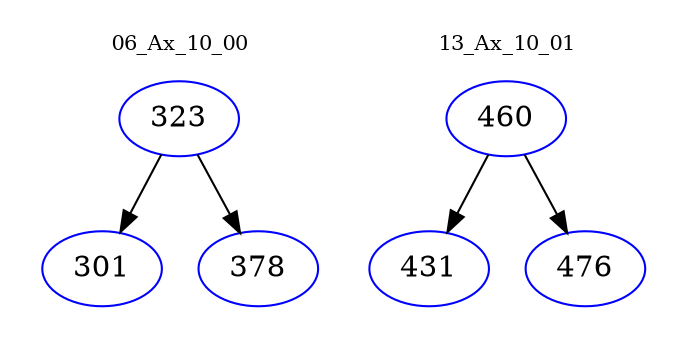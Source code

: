 digraph{
subgraph cluster_0 {
color = white
label = "06_Ax_10_00";
fontsize=10;
T0_323 [label="323", color="blue"]
T0_323 -> T0_301 [color="black"]
T0_301 [label="301", color="blue"]
T0_323 -> T0_378 [color="black"]
T0_378 [label="378", color="blue"]
}
subgraph cluster_1 {
color = white
label = "13_Ax_10_01";
fontsize=10;
T1_460 [label="460", color="blue"]
T1_460 -> T1_431 [color="black"]
T1_431 [label="431", color="blue"]
T1_460 -> T1_476 [color="black"]
T1_476 [label="476", color="blue"]
}
}
